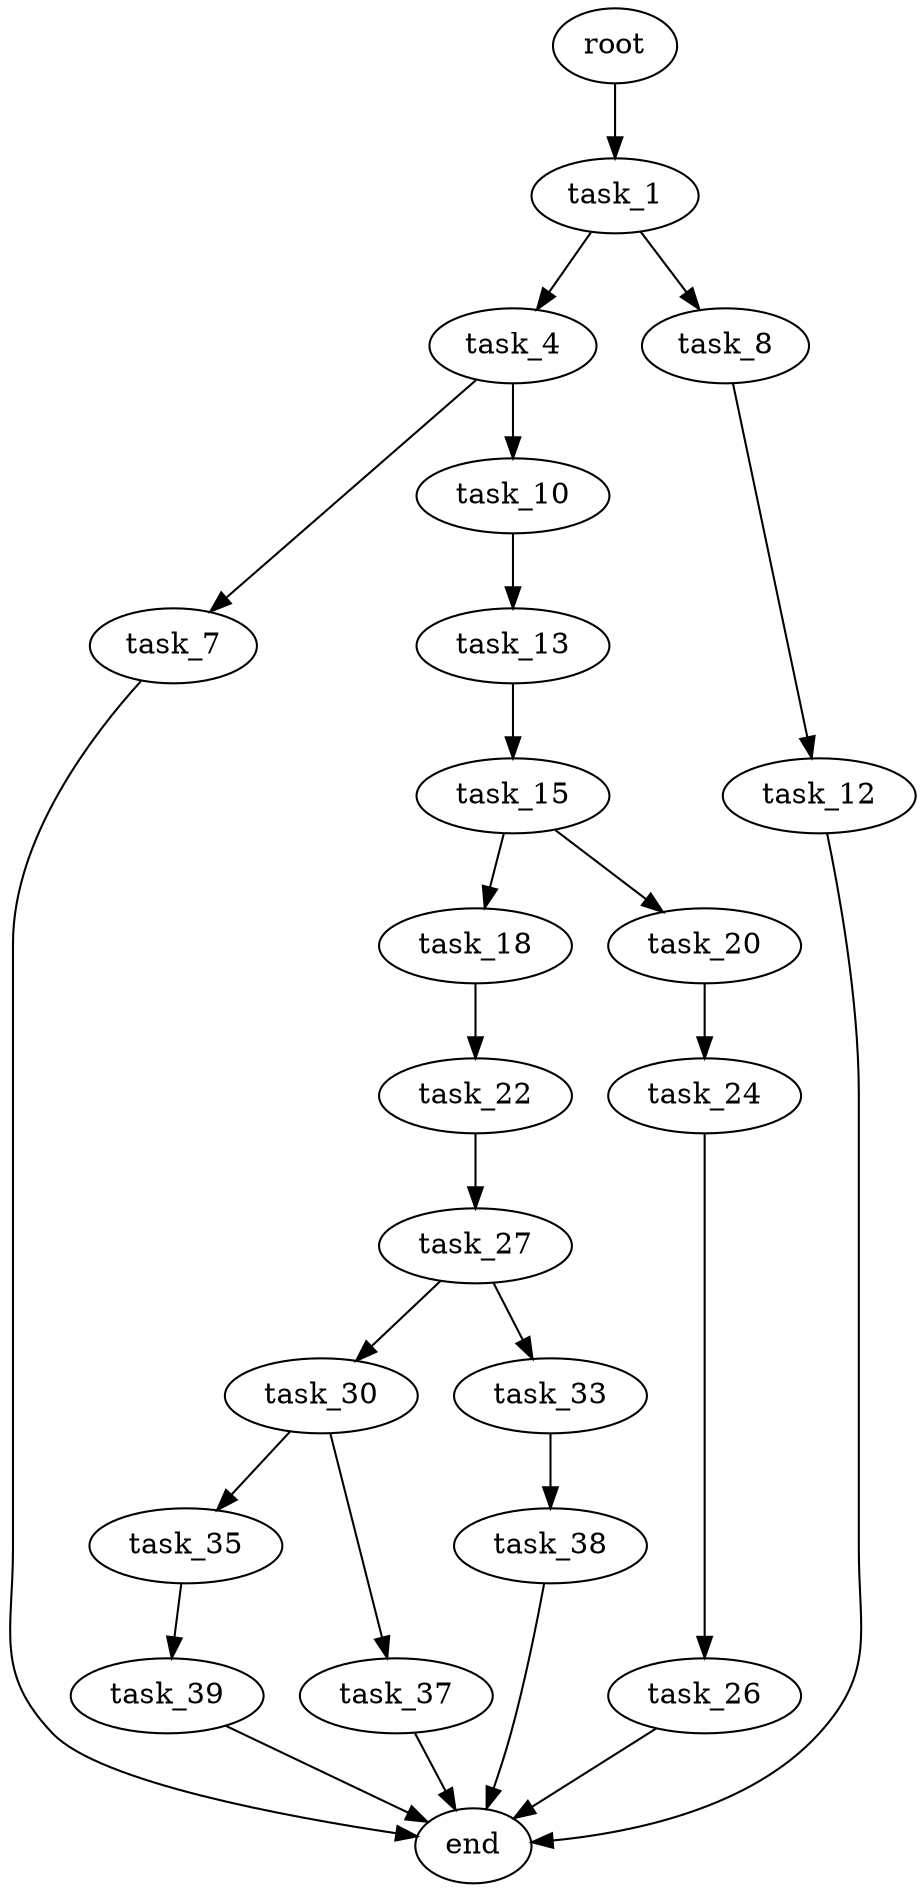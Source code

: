 digraph G {
  root [size="0.000000"];
  task_1 [size="68719476736.000000"];
  task_4 [size="68719476736.000000"];
  task_7 [size="28991029248.000000"];
  task_8 [size="244429594019.000000"];
  task_10 [size="192078154638.000000"];
  task_12 [size="68719476736.000000"];
  task_13 [size="51314919309.000000"];
  task_15 [size="24130590817.000000"];
  task_18 [size="8604872843.000000"];
  task_20 [size="1073741824000.000000"];
  task_22 [size="600611021633.000000"];
  task_24 [size="662701949682.000000"];
  task_26 [size="503623711825.000000"];
  task_27 [size="233585766494.000000"];
  task_30 [size="10239572903.000000"];
  task_33 [size="231928233984.000000"];
  task_35 [size="782757789696.000000"];
  task_37 [size="471565280710.000000"];
  task_38 [size="13869972566.000000"];
  task_39 [size="1073741824000.000000"];
  end [size="0.000000"];

  root -> task_1 [size="1.000000"];
  task_1 -> task_4 [size="134217728.000000"];
  task_1 -> task_8 [size="134217728.000000"];
  task_4 -> task_7 [size="134217728.000000"];
  task_4 -> task_10 [size="134217728.000000"];
  task_7 -> end [size="1.000000"];
  task_8 -> task_12 [size="209715200.000000"];
  task_10 -> task_13 [size="301989888.000000"];
  task_12 -> end [size="1.000000"];
  task_13 -> task_15 [size="838860800.000000"];
  task_15 -> task_18 [size="536870912.000000"];
  task_15 -> task_20 [size="536870912.000000"];
  task_18 -> task_22 [size="411041792.000000"];
  task_20 -> task_24 [size="838860800.000000"];
  task_22 -> task_27 [size="536870912.000000"];
  task_24 -> task_26 [size="536870912.000000"];
  task_26 -> end [size="1.000000"];
  task_27 -> task_30 [size="209715200.000000"];
  task_27 -> task_33 [size="209715200.000000"];
  task_30 -> task_35 [size="679477248.000000"];
  task_30 -> task_37 [size="679477248.000000"];
  task_33 -> task_38 [size="301989888.000000"];
  task_35 -> task_39 [size="679477248.000000"];
  task_37 -> end [size="1.000000"];
  task_38 -> end [size="1.000000"];
  task_39 -> end [size="1.000000"];
}
